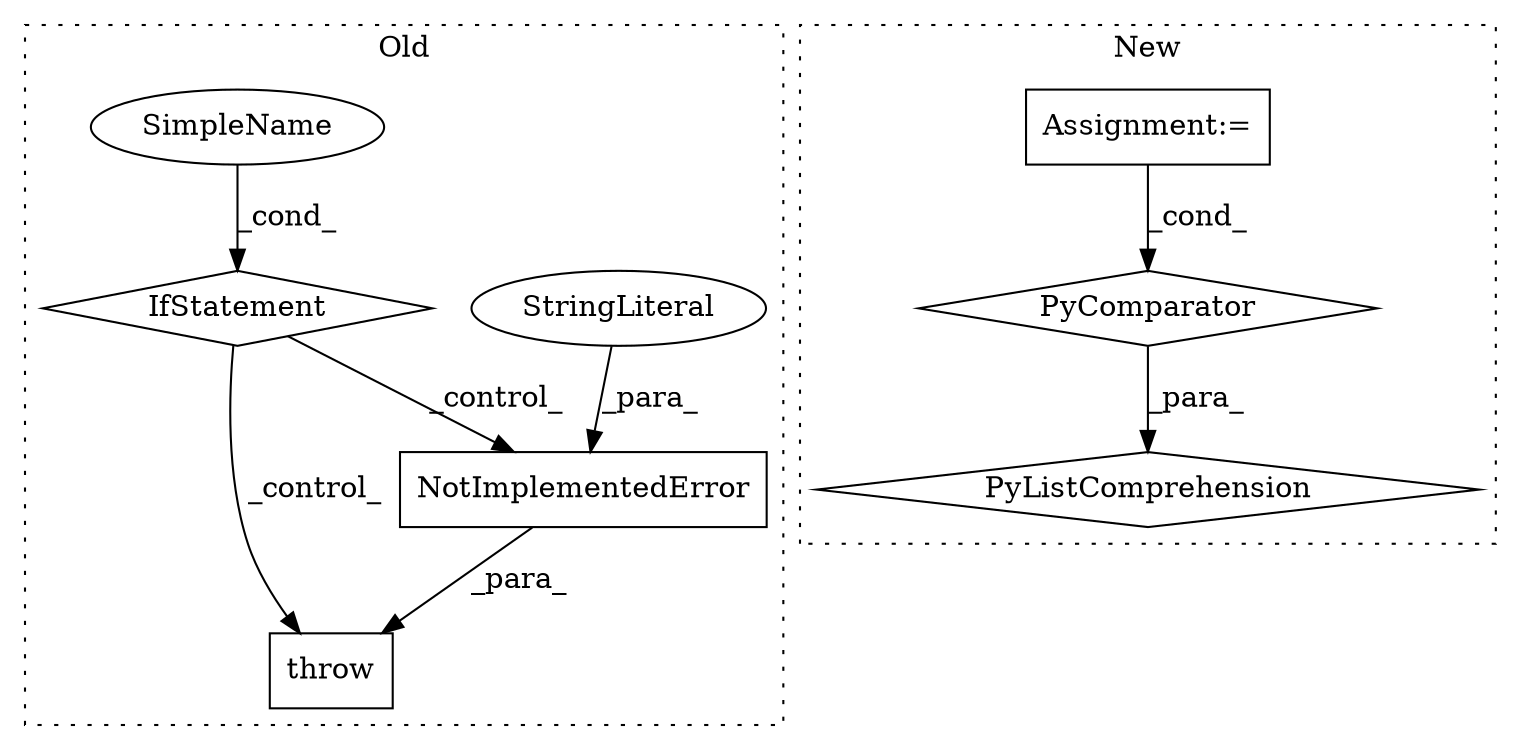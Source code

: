 digraph G {
subgraph cluster0 {
1 [label="NotImplementedError" a="32" s="6245,6345" l="20,1" shape="box"];
5 [label="throw" a="53" s="6239" l="6" shape="box"];
6 [label="StringLiteral" a="45" s="6265" l="80" shape="ellipse"];
7 [label="IfStatement" a="25" s="6201,6227" l="4,2" shape="diamond"];
8 [label="SimpleName" a="42" s="" l="" shape="ellipse"];
label = "Old";
style="dotted";
}
subgraph cluster1 {
2 [label="PyComparator" a="113" s="6786" l="31" shape="diamond"];
3 [label="Assignment:=" a="7" s="6610" l="1" shape="box"];
4 [label="PyListComprehension" a="109" s="6691" l="134" shape="diamond"];
label = "New";
style="dotted";
}
1 -> 5 [label="_para_"];
2 -> 4 [label="_para_"];
3 -> 2 [label="_cond_"];
6 -> 1 [label="_para_"];
7 -> 5 [label="_control_"];
7 -> 1 [label="_control_"];
8 -> 7 [label="_cond_"];
}